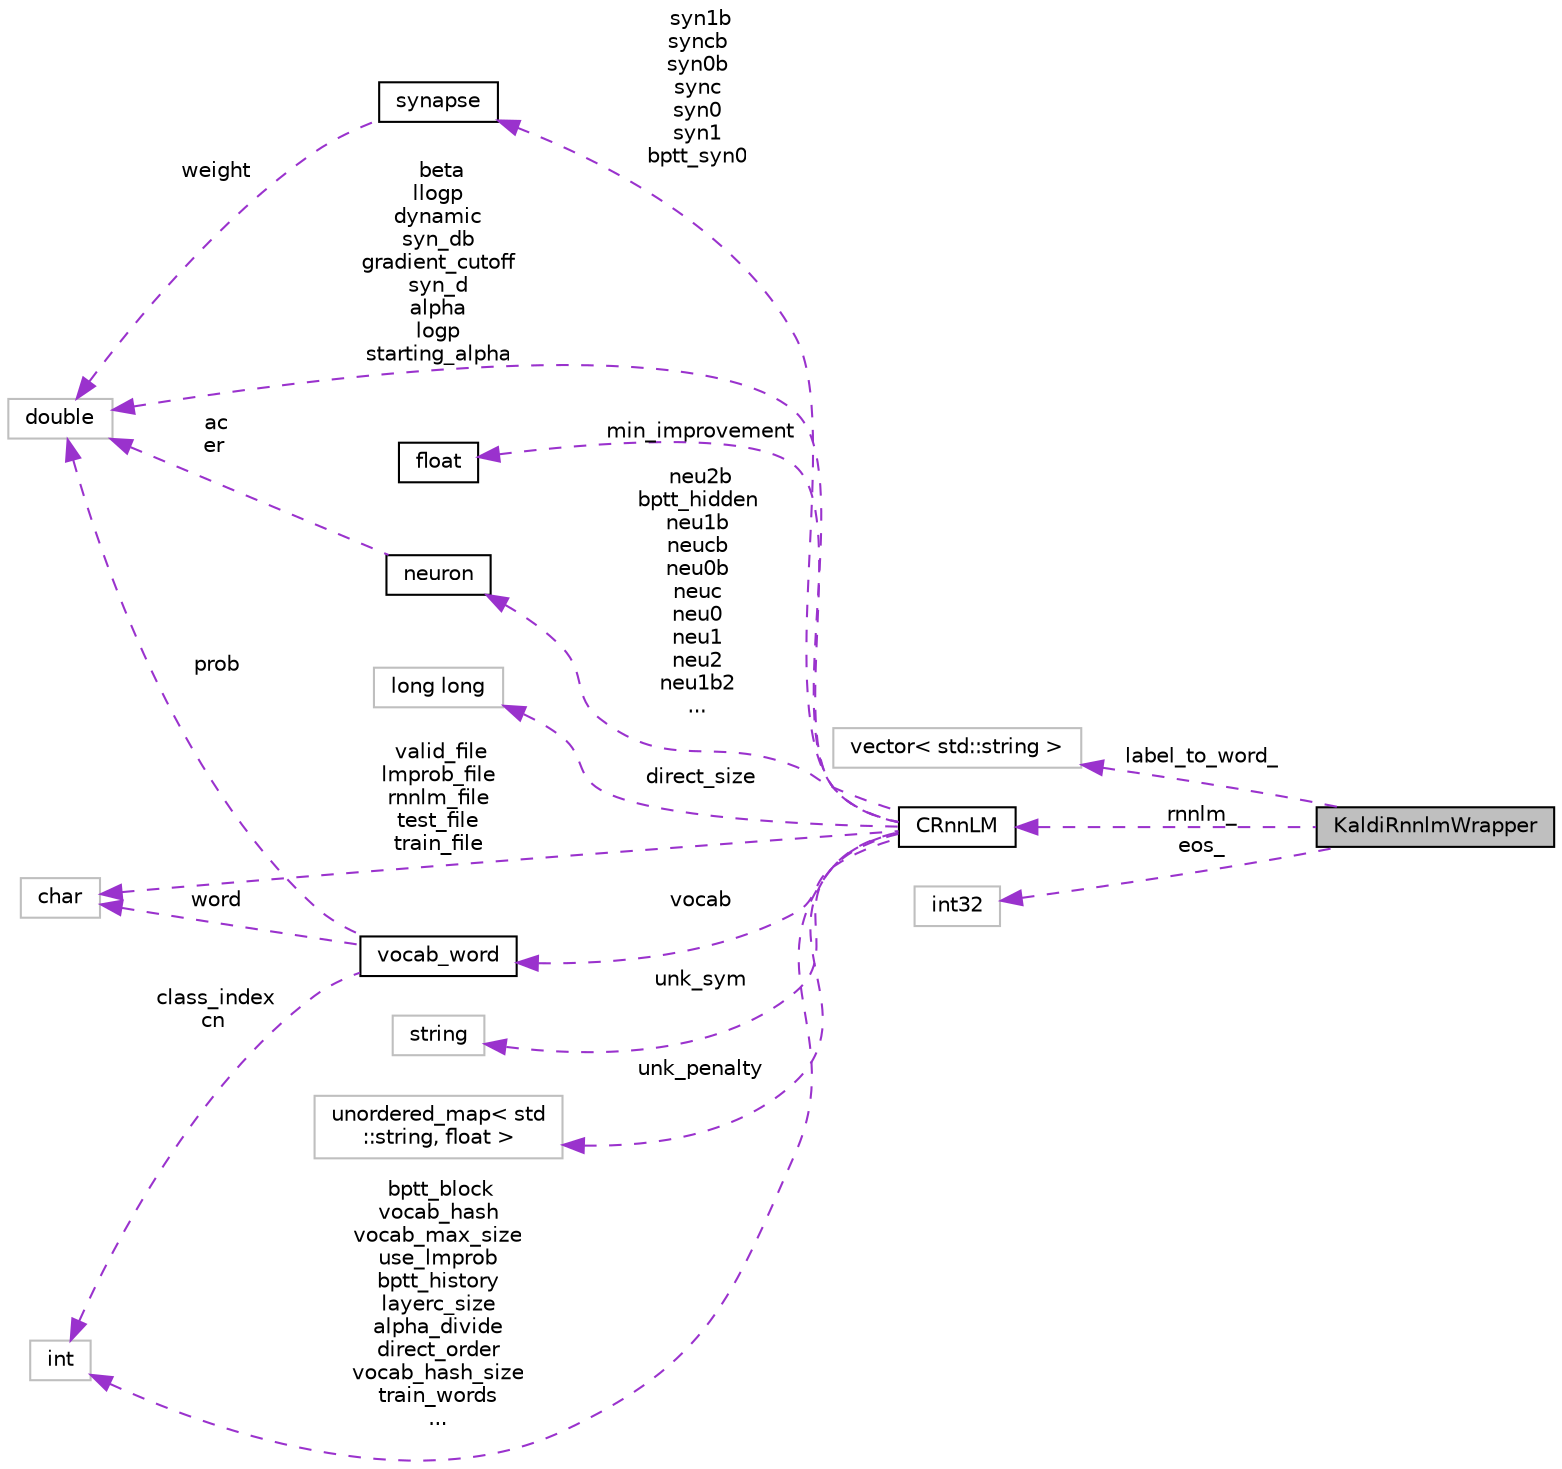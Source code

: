 digraph "KaldiRnnlmWrapper"
{
  edge [fontname="Helvetica",fontsize="10",labelfontname="Helvetica",labelfontsize="10"];
  node [fontname="Helvetica",fontsize="10",shape=record];
  rankdir="LR";
  Node1 [label="KaldiRnnlmWrapper",height=0.2,width=0.4,color="black", fillcolor="grey75", style="filled", fontcolor="black"];
  Node2 -> Node1 [dir="back",color="darkorchid3",fontsize="10",style="dashed",label=" label_to_word_" ,fontname="Helvetica"];
  Node2 [label="vector\< std::string \>",height=0.2,width=0.4,color="grey75", fillcolor="white", style="filled"];
  Node3 -> Node1 [dir="back",color="darkorchid3",fontsize="10",style="dashed",label=" rnnlm_" ,fontname="Helvetica"];
  Node3 [label="CRnnLM",height=0.2,width=0.4,color="black", fillcolor="white", style="filled",URL="$classrnnlm_1_1CRnnLM.html"];
  Node4 -> Node3 [dir="back",color="darkorchid3",fontsize="10",style="dashed",label=" syn1b\nsyncb\nsyn0b\nsync\nsyn0\nsyn1\nbptt_syn0" ,fontname="Helvetica"];
  Node4 [label="synapse",height=0.2,width=0.4,color="black", fillcolor="white", style="filled",URL="$structrnnlm_1_1synapse.html"];
  Node5 -> Node4 [dir="back",color="darkorchid3",fontsize="10",style="dashed",label=" weight" ,fontname="Helvetica"];
  Node5 [label="double",height=0.2,width=0.4,color="grey75", fillcolor="white", style="filled"];
  Node5 -> Node3 [dir="back",color="darkorchid3",fontsize="10",style="dashed",label=" beta\nllogp\ndynamic\nsyn_db\ngradient_cutoff\nsyn_d\nalpha\nlogp\nstarting_alpha" ,fontname="Helvetica"];
  Node6 -> Node3 [dir="back",color="darkorchid3",fontsize="10",style="dashed",label=" min_improvement" ,fontname="Helvetica"];
  Node6 [label="float",height=0.2,width=0.4,color="black", fillcolor="white", style="filled",URL="$classfloat.html"];
  Node7 -> Node3 [dir="back",color="darkorchid3",fontsize="10",style="dashed",label=" valid_file\nlmprob_file\nrnnlm_file\ntest_file\ntrain_file" ,fontname="Helvetica"];
  Node7 [label="char",height=0.2,width=0.4,color="grey75", fillcolor="white", style="filled"];
  Node8 -> Node3 [dir="back",color="darkorchid3",fontsize="10",style="dashed",label=" direct_size" ,fontname="Helvetica"];
  Node8 [label="long long",height=0.2,width=0.4,color="grey75", fillcolor="white", style="filled"];
  Node9 -> Node3 [dir="back",color="darkorchid3",fontsize="10",style="dashed",label=" vocab" ,fontname="Helvetica"];
  Node9 [label="vocab_word",height=0.2,width=0.4,color="black", fillcolor="white", style="filled",URL="$structrnnlm_1_1vocab__word.html"];
  Node5 -> Node9 [dir="back",color="darkorchid3",fontsize="10",style="dashed",label=" prob" ,fontname="Helvetica"];
  Node7 -> Node9 [dir="back",color="darkorchid3",fontsize="10",style="dashed",label=" word" ,fontname="Helvetica"];
  Node10 -> Node9 [dir="back",color="darkorchid3",fontsize="10",style="dashed",label=" class_index\ncn" ,fontname="Helvetica"];
  Node10 [label="int",height=0.2,width=0.4,color="grey75", fillcolor="white", style="filled"];
  Node10 -> Node3 [dir="back",color="darkorchid3",fontsize="10",style="dashed",label=" bptt_block\nvocab_hash\nvocab_max_size\nuse_lmprob\nbptt_history\nlayerc_size\nalpha_divide\ndirect_order\nvocab_hash_size\ntrain_words\n..." ,fontname="Helvetica"];
  Node11 -> Node3 [dir="back",color="darkorchid3",fontsize="10",style="dashed",label=" unk_sym" ,fontname="Helvetica"];
  Node11 [label="string",height=0.2,width=0.4,color="grey75", fillcolor="white", style="filled"];
  Node12 -> Node3 [dir="back",color="darkorchid3",fontsize="10",style="dashed",label=" unk_penalty" ,fontname="Helvetica"];
  Node12 [label="unordered_map\< std\l::string, float \>",height=0.2,width=0.4,color="grey75", fillcolor="white", style="filled"];
  Node13 -> Node3 [dir="back",color="darkorchid3",fontsize="10",style="dashed",label=" neu2b\nbptt_hidden\nneu1b\nneucb\nneu0b\nneuc\nneu0\nneu1\nneu2\nneu1b2\n..." ,fontname="Helvetica"];
  Node13 [label="neuron",height=0.2,width=0.4,color="black", fillcolor="white", style="filled",URL="$structrnnlm_1_1neuron.html"];
  Node5 -> Node13 [dir="back",color="darkorchid3",fontsize="10",style="dashed",label=" ac\ner" ,fontname="Helvetica"];
  Node14 -> Node1 [dir="back",color="darkorchid3",fontsize="10",style="dashed",label=" eos_" ,fontname="Helvetica"];
  Node14 [label="int32",height=0.2,width=0.4,color="grey75", fillcolor="white", style="filled"];
}
